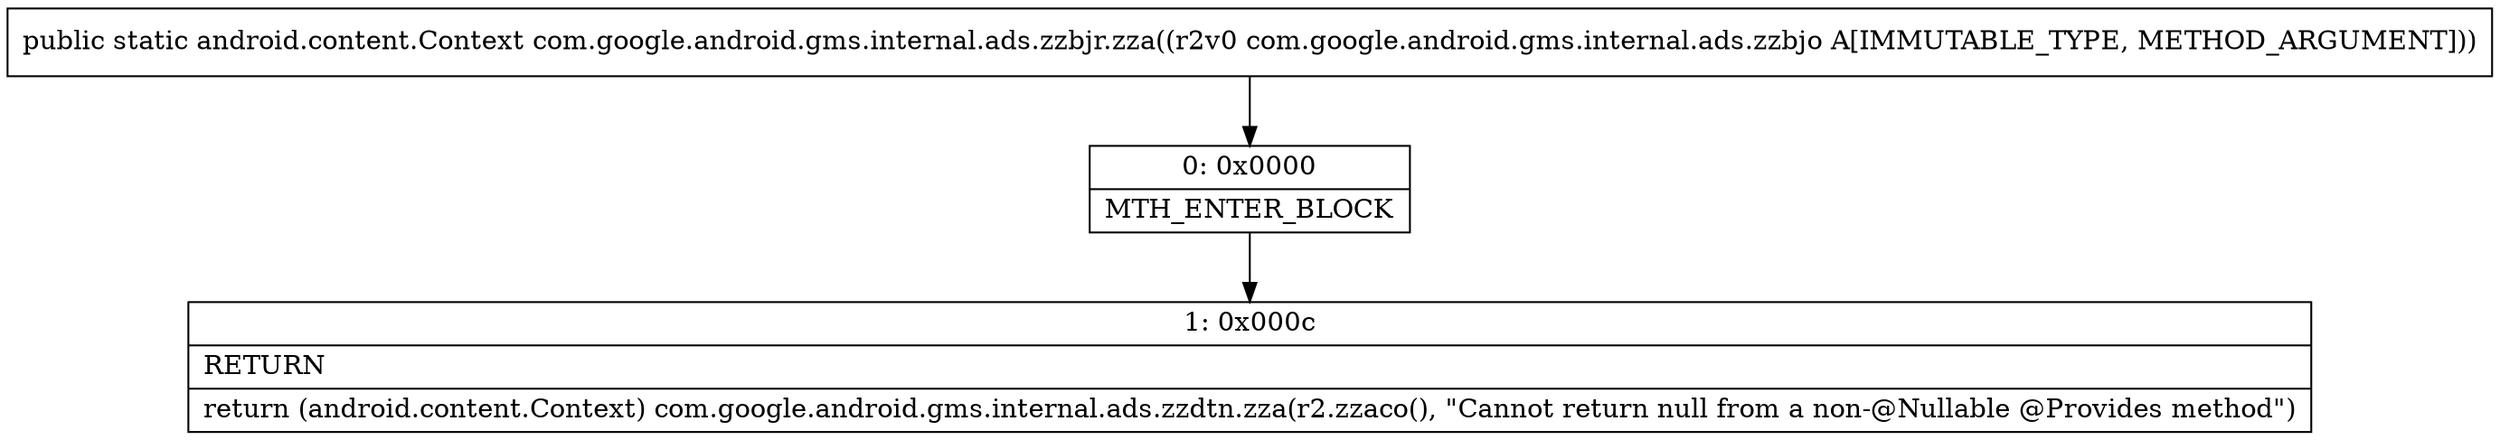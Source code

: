 digraph "CFG forcom.google.android.gms.internal.ads.zzbjr.zza(Lcom\/google\/android\/gms\/internal\/ads\/zzbjo;)Landroid\/content\/Context;" {
Node_0 [shape=record,label="{0\:\ 0x0000|MTH_ENTER_BLOCK\l}"];
Node_1 [shape=record,label="{1\:\ 0x000c|RETURN\l|return (android.content.Context) com.google.android.gms.internal.ads.zzdtn.zza(r2.zzaco(), \"Cannot return null from a non\-@Nullable @Provides method\")\l}"];
MethodNode[shape=record,label="{public static android.content.Context com.google.android.gms.internal.ads.zzbjr.zza((r2v0 com.google.android.gms.internal.ads.zzbjo A[IMMUTABLE_TYPE, METHOD_ARGUMENT])) }"];
MethodNode -> Node_0;
Node_0 -> Node_1;
}

